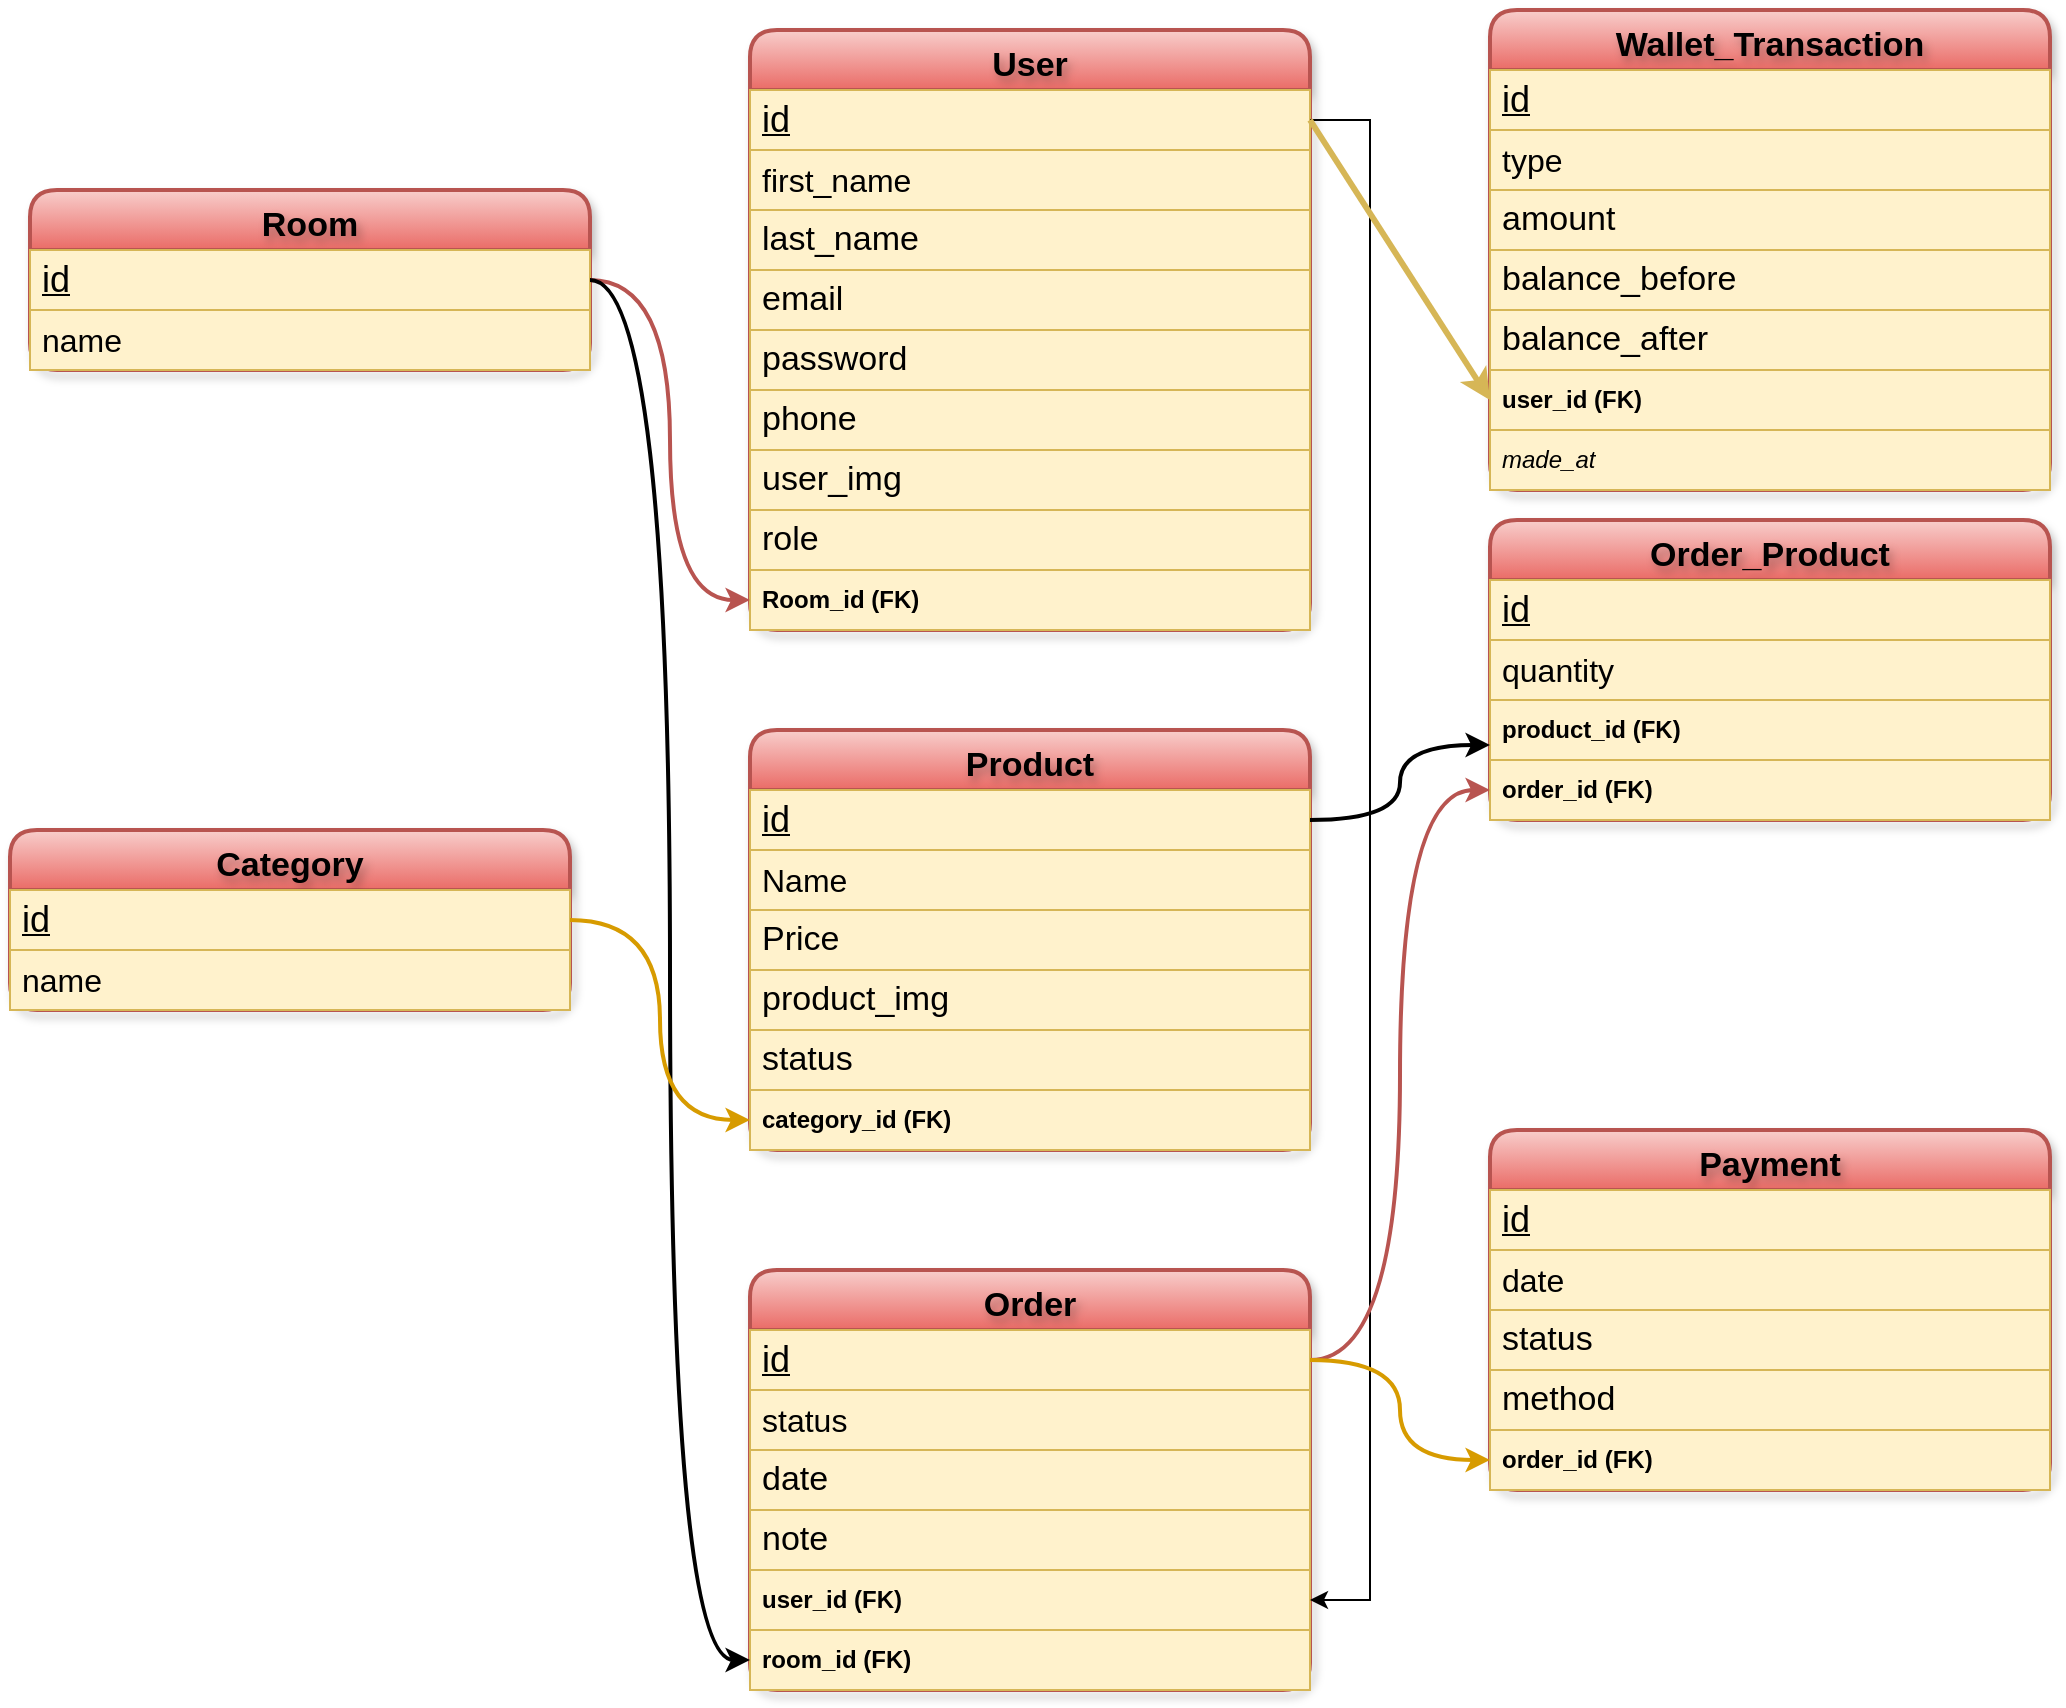 <mxfile version="26.0.14">
  <diagram name="Page-1" id="XCLP3iwug7xY9eBpBQR5">
    <mxGraphModel dx="2617" dy="693" grid="1" gridSize="10" guides="1" tooltips="1" connect="1" arrows="1" fold="1" page="1" pageScale="1" pageWidth="850" pageHeight="1100" math="0" shadow="0">
      <root>
        <mxCell id="0" />
        <mxCell id="1" parent="0" />
        <mxCell id="fUT23RtCe5cPwZf2VjJ1-1" value="User" style="swimlane;fontStyle=1;childLayout=stackLayout;horizontal=1;startSize=30;horizontalStack=0;resizeParent=1;resizeParentMax=0;resizeLast=0;collapsible=1;marginBottom=0;whiteSpace=wrap;html=1;fillColor=#f8cecc;strokeColor=#b85450;strokeWidth=2;shadow=1;glass=0;rounded=1;gradientColor=#ea6b66;fontSize=17;labelBackgroundColor=none;textShadow=1;verticalAlign=bottom;" parent="1" vertex="1">
          <mxGeometry x="130" y="120" width="280" height="300" as="geometry" />
        </mxCell>
        <mxCell id="fUT23RtCe5cPwZf2VjJ1-2" value="&lt;font style=&quot;font-size: 18px;&quot;&gt;&lt;u&gt;id&lt;/u&gt;&lt;/font&gt;" style="text;strokeColor=#d6b656;fillColor=#fff2cc;align=left;verticalAlign=middle;spacingLeft=4;spacingRight=4;overflow=hidden;points=[[0,0.5],[1,0.5]];portConstraint=eastwest;rotatable=0;whiteSpace=wrap;html=1;" parent="fUT23RtCe5cPwZf2VjJ1-1" vertex="1">
          <mxGeometry y="30" width="280" height="30" as="geometry" />
        </mxCell>
        <mxCell id="fUT23RtCe5cPwZf2VjJ1-3" value="&lt;font style=&quot;font-size: 16px;&quot;&gt;first_name&lt;/font&gt;" style="text;strokeColor=#d6b656;fillColor=#fff2cc;align=left;verticalAlign=middle;spacingLeft=4;spacingRight=4;overflow=hidden;points=[[0,0.5],[1,0.5]];portConstraint=eastwest;rotatable=0;whiteSpace=wrap;html=1;fillStyle=auto;" parent="fUT23RtCe5cPwZf2VjJ1-1" vertex="1">
          <mxGeometry y="60" width="280" height="30" as="geometry" />
        </mxCell>
        <mxCell id="fUT23RtCe5cPwZf2VjJ1-4" value="&lt;font style=&quot;font-size: 17px;&quot;&gt;last_name&lt;/font&gt;" style="text;strokeColor=#d6b656;fillColor=#fff2cc;align=left;verticalAlign=middle;spacingLeft=4;spacingRight=4;overflow=hidden;points=[[0,0.5],[1,0.5]];portConstraint=eastwest;rotatable=0;whiteSpace=wrap;html=1;" parent="fUT23RtCe5cPwZf2VjJ1-1" vertex="1">
          <mxGeometry y="90" width="280" height="30" as="geometry" />
        </mxCell>
        <mxCell id="fUT23RtCe5cPwZf2VjJ1-12" value="&lt;span style=&quot;font-size: 17px;&quot;&gt;email&lt;/span&gt;" style="text;strokeColor=#d6b656;fillColor=#fff2cc;align=left;verticalAlign=middle;spacingLeft=4;spacingRight=4;overflow=hidden;points=[[0,0.5],[1,0.5]];portConstraint=eastwest;rotatable=0;whiteSpace=wrap;html=1;" parent="fUT23RtCe5cPwZf2VjJ1-1" vertex="1">
          <mxGeometry y="120" width="280" height="30" as="geometry" />
        </mxCell>
        <mxCell id="fUT23RtCe5cPwZf2VjJ1-13" value="&lt;span style=&quot;font-size: 17px;&quot;&gt;password&lt;/span&gt;" style="text;strokeColor=#d6b656;fillColor=#fff2cc;align=left;verticalAlign=middle;spacingLeft=4;spacingRight=4;overflow=hidden;points=[[0,0.5],[1,0.5]];portConstraint=eastwest;rotatable=0;whiteSpace=wrap;html=1;" parent="fUT23RtCe5cPwZf2VjJ1-1" vertex="1">
          <mxGeometry y="150" width="280" height="30" as="geometry" />
        </mxCell>
        <mxCell id="fUT23RtCe5cPwZf2VjJ1-14" value="&lt;span style=&quot;font-size: 17px;&quot;&gt;phone&lt;/span&gt;" style="text;strokeColor=#d6b656;fillColor=#fff2cc;align=left;verticalAlign=middle;spacingLeft=4;spacingRight=4;overflow=hidden;points=[[0,0.5],[1,0.5]];portConstraint=eastwest;rotatable=0;whiteSpace=wrap;html=1;" parent="fUT23RtCe5cPwZf2VjJ1-1" vertex="1">
          <mxGeometry y="180" width="280" height="30" as="geometry" />
        </mxCell>
        <mxCell id="fUT23RtCe5cPwZf2VjJ1-68" value="&lt;span style=&quot;font-size: 17px;&quot;&gt;user_img&lt;/span&gt;" style="text;strokeColor=#d6b656;fillColor=#fff2cc;align=left;verticalAlign=middle;spacingLeft=4;spacingRight=4;overflow=hidden;points=[[0,0.5],[1,0.5]];portConstraint=eastwest;rotatable=0;whiteSpace=wrap;html=1;" parent="fUT23RtCe5cPwZf2VjJ1-1" vertex="1">
          <mxGeometry y="210" width="280" height="30" as="geometry" />
        </mxCell>
        <mxCell id="fUT23RtCe5cPwZf2VjJ1-16" value="&lt;span style=&quot;font-size: 17px;&quot;&gt;role&lt;/span&gt;" style="text;strokeColor=#d6b656;fillColor=#fff2cc;align=left;verticalAlign=middle;spacingLeft=4;spacingRight=4;overflow=hidden;points=[[0,0.5],[1,0.5]];portConstraint=eastwest;rotatable=0;whiteSpace=wrap;html=1;" parent="fUT23RtCe5cPwZf2VjJ1-1" vertex="1">
          <mxGeometry y="240" width="280" height="30" as="geometry" />
        </mxCell>
        <mxCell id="fUT23RtCe5cPwZf2VjJ1-66" value="&lt;b&gt;Room_id (FK)&lt;/b&gt;" style="text;strokeColor=#d6b656;fillColor=#fff2cc;align=left;verticalAlign=middle;spacingLeft=4;spacingRight=4;overflow=hidden;points=[[0,0.5],[1,0.5]];portConstraint=eastwest;rotatable=0;whiteSpace=wrap;html=1;" parent="fUT23RtCe5cPwZf2VjJ1-1" vertex="1">
          <mxGeometry y="270" width="280" height="30" as="geometry" />
        </mxCell>
        <mxCell id="fUT23RtCe5cPwZf2VjJ1-17" value="Product" style="swimlane;fontStyle=1;childLayout=stackLayout;horizontal=1;startSize=30;horizontalStack=0;resizeParent=1;resizeParentMax=0;resizeLast=0;collapsible=1;marginBottom=0;whiteSpace=wrap;html=1;fillColor=#f8cecc;strokeColor=#b85450;strokeWidth=2;shadow=1;glass=0;rounded=1;gradientColor=#ea6b66;fontSize=17;labelBackgroundColor=none;textShadow=1;verticalAlign=bottom;" parent="1" vertex="1">
          <mxGeometry x="130" y="470" width="280" height="210" as="geometry" />
        </mxCell>
        <mxCell id="fUT23RtCe5cPwZf2VjJ1-18" value="&lt;font style=&quot;font-size: 18px;&quot;&gt;&lt;u&gt;id&lt;/u&gt;&lt;/font&gt;" style="text;strokeColor=#d6b656;fillColor=#fff2cc;align=left;verticalAlign=middle;spacingLeft=4;spacingRight=4;overflow=hidden;points=[[0,0.5],[1,0.5]];portConstraint=eastwest;rotatable=0;whiteSpace=wrap;html=1;" parent="fUT23RtCe5cPwZf2VjJ1-17" vertex="1">
          <mxGeometry y="30" width="280" height="30" as="geometry" />
        </mxCell>
        <mxCell id="fUT23RtCe5cPwZf2VjJ1-19" value="&lt;font style=&quot;font-size: 16px;&quot;&gt;Name&lt;/font&gt;" style="text;strokeColor=#d6b656;fillColor=#fff2cc;align=left;verticalAlign=middle;spacingLeft=4;spacingRight=4;overflow=hidden;points=[[0,0.5],[1,0.5]];portConstraint=eastwest;rotatable=0;whiteSpace=wrap;html=1;fillStyle=auto;" parent="fUT23RtCe5cPwZf2VjJ1-17" vertex="1">
          <mxGeometry y="60" width="280" height="30" as="geometry" />
        </mxCell>
        <mxCell id="fUT23RtCe5cPwZf2VjJ1-20" value="&lt;font style=&quot;font-size: 17px;&quot;&gt;Price&lt;/font&gt;" style="text;strokeColor=#d6b656;fillColor=#fff2cc;align=left;verticalAlign=middle;spacingLeft=4;spacingRight=4;overflow=hidden;points=[[0,0.5],[1,0.5]];portConstraint=eastwest;rotatable=0;whiteSpace=wrap;html=1;" parent="fUT23RtCe5cPwZf2VjJ1-17" vertex="1">
          <mxGeometry y="90" width="280" height="30" as="geometry" />
        </mxCell>
        <mxCell id="fUT23RtCe5cPwZf2VjJ1-21" value="&lt;span style=&quot;font-size: 17px;&quot;&gt;product_img&lt;/span&gt;" style="text;strokeColor=#d6b656;fillColor=#fff2cc;align=left;verticalAlign=middle;spacingLeft=4;spacingRight=4;overflow=hidden;points=[[0,0.5],[1,0.5]];portConstraint=eastwest;rotatable=0;whiteSpace=wrap;html=1;" parent="fUT23RtCe5cPwZf2VjJ1-17" vertex="1">
          <mxGeometry y="120" width="280" height="30" as="geometry" />
        </mxCell>
        <mxCell id="fUT23RtCe5cPwZf2VjJ1-22" value="&lt;span style=&quot;font-size: 17px;&quot;&gt;status&lt;/span&gt;" style="text;strokeColor=#d6b656;fillColor=#fff2cc;align=left;verticalAlign=middle;spacingLeft=4;spacingRight=4;overflow=hidden;points=[[0,0.5],[1,0.5]];portConstraint=eastwest;rotatable=0;whiteSpace=wrap;html=1;" parent="fUT23RtCe5cPwZf2VjJ1-17" vertex="1">
          <mxGeometry y="150" width="280" height="30" as="geometry" />
        </mxCell>
        <mxCell id="fUT23RtCe5cPwZf2VjJ1-76" value="&lt;b&gt;category_id (FK)&lt;/b&gt;" style="text;strokeColor=#d6b656;fillColor=#fff2cc;align=left;verticalAlign=middle;spacingLeft=4;spacingRight=4;overflow=hidden;points=[[0,0.5],[1,0.5]];portConstraint=eastwest;rotatable=0;whiteSpace=wrap;html=1;" parent="fUT23RtCe5cPwZf2VjJ1-17" vertex="1">
          <mxGeometry y="180" width="280" height="30" as="geometry" />
        </mxCell>
        <mxCell id="fUT23RtCe5cPwZf2VjJ1-28" value="Order" style="swimlane;fontStyle=1;childLayout=stackLayout;horizontal=1;startSize=30;horizontalStack=0;resizeParent=1;resizeParentMax=0;resizeLast=0;collapsible=1;marginBottom=0;whiteSpace=wrap;html=1;fillColor=#f8cecc;strokeColor=#b85450;strokeWidth=2;shadow=1;glass=0;rounded=1;gradientColor=#ea6b66;fontSize=17;labelBackgroundColor=none;textShadow=1;verticalAlign=bottom;" parent="1" vertex="1">
          <mxGeometry x="130" y="740" width="280" height="210" as="geometry" />
        </mxCell>
        <mxCell id="fUT23RtCe5cPwZf2VjJ1-29" value="&lt;font style=&quot;font-size: 18px;&quot;&gt;&lt;u&gt;id&lt;/u&gt;&lt;/font&gt;" style="text;strokeColor=#d6b656;fillColor=#fff2cc;align=left;verticalAlign=middle;spacingLeft=4;spacingRight=4;overflow=hidden;points=[[0,0.5],[1,0.5]];portConstraint=eastwest;rotatable=0;whiteSpace=wrap;html=1;" parent="fUT23RtCe5cPwZf2VjJ1-28" vertex="1">
          <mxGeometry y="30" width="280" height="30" as="geometry" />
        </mxCell>
        <mxCell id="fUT23RtCe5cPwZf2VjJ1-30" value="&lt;font style=&quot;font-size: 16px;&quot;&gt;status&lt;/font&gt;" style="text;strokeColor=#d6b656;fillColor=#fff2cc;align=left;verticalAlign=middle;spacingLeft=4;spacingRight=4;overflow=hidden;points=[[0,0.5],[1,0.5]];portConstraint=eastwest;rotatable=0;whiteSpace=wrap;html=1;fillStyle=auto;" parent="fUT23RtCe5cPwZf2VjJ1-28" vertex="1">
          <mxGeometry y="60" width="280" height="30" as="geometry" />
        </mxCell>
        <mxCell id="fUT23RtCe5cPwZf2VjJ1-31" value="&lt;font style=&quot;font-size: 17px;&quot;&gt;date&lt;/font&gt;" style="text;strokeColor=#d6b656;fillColor=#fff2cc;align=left;verticalAlign=middle;spacingLeft=4;spacingRight=4;overflow=hidden;points=[[0,0.5],[1,0.5]];portConstraint=eastwest;rotatable=0;whiteSpace=wrap;html=1;" parent="fUT23RtCe5cPwZf2VjJ1-28" vertex="1">
          <mxGeometry y="90" width="280" height="30" as="geometry" />
        </mxCell>
        <mxCell id="fUT23RtCe5cPwZf2VjJ1-32" value="&lt;span style=&quot;font-size: 17px;&quot;&gt;note&lt;/span&gt;" style="text;strokeColor=#d6b656;fillColor=#fff2cc;align=left;verticalAlign=middle;spacingLeft=4;spacingRight=4;overflow=hidden;points=[[0,0.5],[1,0.5]];portConstraint=eastwest;rotatable=0;whiteSpace=wrap;html=1;" parent="fUT23RtCe5cPwZf2VjJ1-28" vertex="1">
          <mxGeometry y="120" width="280" height="30" as="geometry" />
        </mxCell>
        <mxCell id="fUT23RtCe5cPwZf2VjJ1-70" value="&lt;b&gt;user_id (FK)&lt;/b&gt;" style="text;strokeColor=#d6b656;fillColor=#fff2cc;align=left;verticalAlign=middle;spacingLeft=4;spacingRight=4;overflow=hidden;points=[[0,0.5],[1,0.5]];portConstraint=eastwest;rotatable=0;whiteSpace=wrap;html=1;" parent="fUT23RtCe5cPwZf2VjJ1-28" vertex="1">
          <mxGeometry y="150" width="280" height="30" as="geometry" />
        </mxCell>
        <mxCell id="fUT23RtCe5cPwZf2VjJ1-74" value="&lt;b&gt;room_id (FK)&lt;/b&gt;" style="text;strokeColor=#d6b656;fillColor=#fff2cc;align=left;verticalAlign=middle;spacingLeft=4;spacingRight=4;overflow=hidden;points=[[0,0.5],[1,0.5]];portConstraint=eastwest;rotatable=0;whiteSpace=wrap;html=1;" parent="fUT23RtCe5cPwZf2VjJ1-28" vertex="1">
          <mxGeometry y="180" width="280" height="30" as="geometry" />
        </mxCell>
        <mxCell id="fUT23RtCe5cPwZf2VjJ1-34" value="Category" style="swimlane;fontStyle=1;childLayout=stackLayout;horizontal=1;startSize=30;horizontalStack=0;resizeParent=1;resizeParentMax=0;resizeLast=0;collapsible=1;marginBottom=0;whiteSpace=wrap;html=1;fillColor=#f8cecc;strokeColor=#b85450;strokeWidth=2;shadow=1;glass=0;rounded=1;gradientColor=#ea6b66;fontSize=17;labelBackgroundColor=none;textShadow=1;verticalAlign=bottom;" parent="1" vertex="1">
          <mxGeometry x="-240" y="520" width="280" height="90" as="geometry" />
        </mxCell>
        <mxCell id="fUT23RtCe5cPwZf2VjJ1-35" value="&lt;font style=&quot;font-size: 18px;&quot;&gt;&lt;u&gt;id&lt;/u&gt;&lt;/font&gt;" style="text;strokeColor=#d6b656;fillColor=#fff2cc;align=left;verticalAlign=middle;spacingLeft=4;spacingRight=4;overflow=hidden;points=[[0,0.5],[1,0.5]];portConstraint=eastwest;rotatable=0;whiteSpace=wrap;html=1;" parent="fUT23RtCe5cPwZf2VjJ1-34" vertex="1">
          <mxGeometry y="30" width="280" height="30" as="geometry" />
        </mxCell>
        <mxCell id="fUT23RtCe5cPwZf2VjJ1-36" value="&lt;font style=&quot;font-size: 16px;&quot;&gt;name&lt;/font&gt;" style="text;strokeColor=#d6b656;fillColor=#fff2cc;align=left;verticalAlign=middle;spacingLeft=4;spacingRight=4;overflow=hidden;points=[[0,0.5],[1,0.5]];portConstraint=eastwest;rotatable=0;whiteSpace=wrap;html=1;fillStyle=auto;" parent="fUT23RtCe5cPwZf2VjJ1-34" vertex="1">
          <mxGeometry y="60" width="280" height="30" as="geometry" />
        </mxCell>
        <mxCell id="fUT23RtCe5cPwZf2VjJ1-39" value="Room" style="swimlane;fontStyle=1;childLayout=stackLayout;horizontal=1;startSize=30;horizontalStack=0;resizeParent=1;resizeParentMax=0;resizeLast=0;collapsible=1;marginBottom=0;whiteSpace=wrap;html=1;fillColor=#f8cecc;strokeColor=#b85450;strokeWidth=2;shadow=1;glass=0;rounded=1;gradientColor=#ea6b66;fontSize=17;labelBackgroundColor=none;textShadow=1;verticalAlign=bottom;" parent="1" vertex="1">
          <mxGeometry x="-230" y="200" width="280" height="90" as="geometry" />
        </mxCell>
        <mxCell id="fUT23RtCe5cPwZf2VjJ1-40" value="&lt;font style=&quot;font-size: 18px;&quot;&gt;&lt;u&gt;id&lt;/u&gt;&lt;/font&gt;" style="text;strokeColor=#d6b656;fillColor=#fff2cc;align=left;verticalAlign=middle;spacingLeft=4;spacingRight=4;overflow=hidden;points=[[0,0.5],[1,0.5]];portConstraint=eastwest;rotatable=0;whiteSpace=wrap;html=1;" parent="fUT23RtCe5cPwZf2VjJ1-39" vertex="1">
          <mxGeometry y="30" width="280" height="30" as="geometry" />
        </mxCell>
        <mxCell id="fUT23RtCe5cPwZf2VjJ1-41" value="&lt;font style=&quot;font-size: 16px;&quot;&gt;name&lt;/font&gt;" style="text;strokeColor=#d6b656;fillColor=#fff2cc;align=left;verticalAlign=middle;spacingLeft=4;spacingRight=4;overflow=hidden;points=[[0,0.5],[1,0.5]];portConstraint=eastwest;rotatable=0;whiteSpace=wrap;html=1;fillStyle=auto;" parent="fUT23RtCe5cPwZf2VjJ1-39" vertex="1">
          <mxGeometry y="60" width="280" height="30" as="geometry" />
        </mxCell>
        <mxCell id="fUT23RtCe5cPwZf2VjJ1-48" value="Payment" style="swimlane;fontStyle=1;childLayout=stackLayout;horizontal=1;startSize=30;horizontalStack=0;resizeParent=1;resizeParentMax=0;resizeLast=0;collapsible=1;marginBottom=0;whiteSpace=wrap;html=1;fillColor=#f8cecc;strokeColor=#b85450;strokeWidth=2;shadow=1;glass=0;rounded=1;gradientColor=#ea6b66;fontSize=17;labelBackgroundColor=none;textShadow=1;verticalAlign=bottom;" parent="1" vertex="1">
          <mxGeometry x="500" y="670" width="280" height="180" as="geometry" />
        </mxCell>
        <mxCell id="fUT23RtCe5cPwZf2VjJ1-49" value="&lt;font style=&quot;font-size: 18px;&quot;&gt;&lt;u&gt;id&lt;/u&gt;&lt;/font&gt;" style="text;strokeColor=#d6b656;fillColor=#fff2cc;align=left;verticalAlign=middle;spacingLeft=4;spacingRight=4;overflow=hidden;points=[[0,0.5],[1,0.5]];portConstraint=eastwest;rotatable=0;whiteSpace=wrap;html=1;" parent="fUT23RtCe5cPwZf2VjJ1-48" vertex="1">
          <mxGeometry y="30" width="280" height="30" as="geometry" />
        </mxCell>
        <mxCell id="fUT23RtCe5cPwZf2VjJ1-50" value="&lt;font style=&quot;font-size: 16px;&quot;&gt;date&lt;/font&gt;" style="text;strokeColor=#d6b656;fillColor=#fff2cc;align=left;verticalAlign=middle;spacingLeft=4;spacingRight=4;overflow=hidden;points=[[0,0.5],[1,0.5]];portConstraint=eastwest;rotatable=0;whiteSpace=wrap;html=1;fillStyle=auto;" parent="fUT23RtCe5cPwZf2VjJ1-48" vertex="1">
          <mxGeometry y="60" width="280" height="30" as="geometry" />
        </mxCell>
        <mxCell id="fUT23RtCe5cPwZf2VjJ1-51" value="&lt;font style=&quot;font-size: 17px;&quot;&gt;status&lt;/font&gt;" style="text;strokeColor=#d6b656;fillColor=#fff2cc;align=left;verticalAlign=middle;spacingLeft=4;spacingRight=4;overflow=hidden;points=[[0,0.5],[1,0.5]];portConstraint=eastwest;rotatable=0;whiteSpace=wrap;html=1;" parent="fUT23RtCe5cPwZf2VjJ1-48" vertex="1">
          <mxGeometry y="90" width="280" height="30" as="geometry" />
        </mxCell>
        <mxCell id="fUT23RtCe5cPwZf2VjJ1-52" value="&lt;span style=&quot;font-size: 17px;&quot;&gt;method&lt;/span&gt;" style="text;strokeColor=#d6b656;fillColor=#fff2cc;align=left;verticalAlign=middle;spacingLeft=4;spacingRight=4;overflow=hidden;points=[[0,0.5],[1,0.5]];portConstraint=eastwest;rotatable=0;whiteSpace=wrap;html=1;" parent="fUT23RtCe5cPwZf2VjJ1-48" vertex="1">
          <mxGeometry y="120" width="280" height="30" as="geometry" />
        </mxCell>
        <mxCell id="fUT23RtCe5cPwZf2VjJ1-86" value="&lt;b&gt;order_id (FK)&lt;/b&gt;" style="text;strokeColor=#d6b656;fillColor=#fff2cc;align=left;verticalAlign=middle;spacingLeft=4;spacingRight=4;overflow=hidden;points=[[0,0.5],[1,0.5]];portConstraint=eastwest;rotatable=0;whiteSpace=wrap;html=1;" parent="fUT23RtCe5cPwZf2VjJ1-48" vertex="1">
          <mxGeometry y="150" width="280" height="30" as="geometry" />
        </mxCell>
        <mxCell id="fUT23RtCe5cPwZf2VjJ1-57" value="Wallet_Transaction" style="swimlane;fontStyle=1;childLayout=stackLayout;horizontal=1;startSize=30;horizontalStack=0;resizeParent=1;resizeParentMax=0;resizeLast=0;collapsible=1;marginBottom=0;whiteSpace=wrap;html=1;fillColor=#f8cecc;strokeColor=#b85450;strokeWidth=2;shadow=1;glass=0;rounded=1;gradientColor=#ea6b66;fontSize=17;labelBackgroundColor=none;textShadow=1;verticalAlign=bottom;" parent="1" vertex="1">
          <mxGeometry x="500" y="110" width="280" height="240" as="geometry" />
        </mxCell>
        <mxCell id="fUT23RtCe5cPwZf2VjJ1-58" value="&lt;font style=&quot;font-size: 18px;&quot;&gt;&lt;u&gt;id&lt;/u&gt;&lt;/font&gt;" style="text;strokeColor=#d6b656;fillColor=#fff2cc;align=left;verticalAlign=middle;spacingLeft=4;spacingRight=4;overflow=hidden;points=[[0,0.5],[1,0.5]];portConstraint=eastwest;rotatable=0;whiteSpace=wrap;html=1;" parent="fUT23RtCe5cPwZf2VjJ1-57" vertex="1">
          <mxGeometry y="30" width="280" height="30" as="geometry" />
        </mxCell>
        <mxCell id="fUT23RtCe5cPwZf2VjJ1-59" value="&lt;font style=&quot;font-size: 16px;&quot;&gt;type&lt;/font&gt;" style="text;strokeColor=#d6b656;fillColor=#fff2cc;align=left;verticalAlign=middle;spacingLeft=4;spacingRight=4;overflow=hidden;points=[[0,0.5],[1,0.5]];portConstraint=eastwest;rotatable=0;whiteSpace=wrap;html=1;fillStyle=auto;" parent="fUT23RtCe5cPwZf2VjJ1-57" vertex="1">
          <mxGeometry y="60" width="280" height="30" as="geometry" />
        </mxCell>
        <mxCell id="fUT23RtCe5cPwZf2VjJ1-60" value="&lt;font style=&quot;font-size: 17px;&quot;&gt;amount&lt;/font&gt;" style="text;strokeColor=#d6b656;fillColor=#fff2cc;align=left;verticalAlign=middle;spacingLeft=4;spacingRight=4;overflow=hidden;points=[[0,0.5],[1,0.5]];portConstraint=eastwest;rotatable=0;whiteSpace=wrap;html=1;" parent="fUT23RtCe5cPwZf2VjJ1-57" vertex="1">
          <mxGeometry y="90" width="280" height="30" as="geometry" />
        </mxCell>
        <mxCell id="WcKQ3TxuClEvSnNjuLhm-4" value="&lt;span style=&quot;font-size: 17px;&quot;&gt;balance_before&lt;/span&gt;" style="text;strokeColor=#d6b656;fillColor=#fff2cc;align=left;verticalAlign=middle;spacingLeft=4;spacingRight=4;overflow=hidden;points=[[0,0.5],[1,0.5]];portConstraint=eastwest;rotatable=0;whiteSpace=wrap;html=1;" vertex="1" parent="fUT23RtCe5cPwZf2VjJ1-57">
          <mxGeometry y="120" width="280" height="30" as="geometry" />
        </mxCell>
        <mxCell id="WcKQ3TxuClEvSnNjuLhm-3" value="&lt;span style=&quot;font-size: 17px;&quot;&gt;balance_after&lt;/span&gt;" style="text;strokeColor=#d6b656;fillColor=#fff2cc;align=left;verticalAlign=middle;spacingLeft=4;spacingRight=4;overflow=hidden;points=[[0,0.5],[1,0.5]];portConstraint=eastwest;rotatable=0;whiteSpace=wrap;html=1;" vertex="1" parent="fUT23RtCe5cPwZf2VjJ1-57">
          <mxGeometry y="150" width="280" height="30" as="geometry" />
        </mxCell>
        <mxCell id="fUT23RtCe5cPwZf2VjJ1-72" value="&lt;b&gt;user_id (FK)&lt;/b&gt;" style="text;strokeColor=#d6b656;fillColor=#fff2cc;align=left;verticalAlign=middle;spacingLeft=4;spacingRight=4;overflow=hidden;points=[[0,0.5],[1,0.5]];portConstraint=eastwest;rotatable=0;whiteSpace=wrap;html=1;" parent="fUT23RtCe5cPwZf2VjJ1-57" vertex="1">
          <mxGeometry y="180" width="280" height="30" as="geometry" />
        </mxCell>
        <mxCell id="WcKQ3TxuClEvSnNjuLhm-1" value="&lt;i&gt;made_at&lt;/i&gt;" style="text;strokeColor=#d6b656;fillColor=#fff2cc;align=left;verticalAlign=middle;spacingLeft=4;spacingRight=4;overflow=hidden;points=[[0,0.5],[1,0.5]];portConstraint=eastwest;rotatable=0;whiteSpace=wrap;html=1;" vertex="1" parent="fUT23RtCe5cPwZf2VjJ1-57">
          <mxGeometry y="210" width="280" height="30" as="geometry" />
        </mxCell>
        <mxCell id="fUT23RtCe5cPwZf2VjJ1-67" style="edgeStyle=orthogonalEdgeStyle;rounded=0;orthogonalLoop=1;jettySize=auto;html=1;entryX=0;entryY=0.5;entryDx=0;entryDy=0;curved=1;strokeWidth=2;fillColor=#f8cecc;gradientColor=#ea6b66;strokeColor=#b85450;" parent="1" source="fUT23RtCe5cPwZf2VjJ1-40" target="fUT23RtCe5cPwZf2VjJ1-66" edge="1">
          <mxGeometry relative="1" as="geometry" />
        </mxCell>
        <mxCell id="fUT23RtCe5cPwZf2VjJ1-71" style="edgeStyle=orthogonalEdgeStyle;rounded=0;orthogonalLoop=1;jettySize=auto;html=1;entryX=1;entryY=0.5;entryDx=0;entryDy=0;" parent="1" source="fUT23RtCe5cPwZf2VjJ1-2" target="fUT23RtCe5cPwZf2VjJ1-70" edge="1">
          <mxGeometry relative="1" as="geometry">
            <Array as="points">
              <mxPoint x="440" y="165" />
              <mxPoint x="440" y="905" />
            </Array>
          </mxGeometry>
        </mxCell>
        <mxCell id="fUT23RtCe5cPwZf2VjJ1-73" style="rounded=0;orthogonalLoop=1;jettySize=auto;html=1;entryX=0;entryY=0.5;entryDx=0;entryDy=0;strokeWidth=3;exitX=1;exitY=0.5;exitDx=0;exitDy=0;fillColor=#fff2cc;gradientColor=#ffd966;strokeColor=#d6b656;" parent="1" source="fUT23RtCe5cPwZf2VjJ1-2" target="fUT23RtCe5cPwZf2VjJ1-72" edge="1">
          <mxGeometry relative="1" as="geometry" />
        </mxCell>
        <mxCell id="fUT23RtCe5cPwZf2VjJ1-75" style="edgeStyle=orthogonalEdgeStyle;rounded=0;orthogonalLoop=1;jettySize=auto;html=1;entryX=0;entryY=0.5;entryDx=0;entryDy=0;curved=1;strokeWidth=2;" parent="1" source="fUT23RtCe5cPwZf2VjJ1-40" target="fUT23RtCe5cPwZf2VjJ1-74" edge="1">
          <mxGeometry relative="1" as="geometry" />
        </mxCell>
        <mxCell id="fUT23RtCe5cPwZf2VjJ1-77" style="edgeStyle=orthogonalEdgeStyle;rounded=0;orthogonalLoop=1;jettySize=auto;html=1;curved=1;strokeWidth=2;fillColor=#ffcd28;gradientColor=#ffa500;strokeColor=#d79b00;" parent="1" source="fUT23RtCe5cPwZf2VjJ1-35" target="fUT23RtCe5cPwZf2VjJ1-76" edge="1">
          <mxGeometry relative="1" as="geometry" />
        </mxCell>
        <mxCell id="fUT23RtCe5cPwZf2VjJ1-78" value="Order_Product" style="swimlane;fontStyle=1;childLayout=stackLayout;horizontal=1;startSize=30;horizontalStack=0;resizeParent=1;resizeParentMax=0;resizeLast=0;collapsible=1;marginBottom=0;whiteSpace=wrap;html=1;fillColor=#f8cecc;strokeColor=#b85450;strokeWidth=2;shadow=1;glass=0;rounded=1;gradientColor=#ea6b66;fontSize=17;labelBackgroundColor=none;textShadow=1;verticalAlign=bottom;" parent="1" vertex="1">
          <mxGeometry x="500" y="365" width="280" height="150" as="geometry" />
        </mxCell>
        <mxCell id="fUT23RtCe5cPwZf2VjJ1-79" value="&lt;font style=&quot;font-size: 18px;&quot;&gt;&lt;u&gt;id&lt;/u&gt;&lt;/font&gt;" style="text;strokeColor=#d6b656;fillColor=#fff2cc;align=left;verticalAlign=middle;spacingLeft=4;spacingRight=4;overflow=hidden;points=[[0,0.5],[1,0.5]];portConstraint=eastwest;rotatable=0;whiteSpace=wrap;html=1;" parent="fUT23RtCe5cPwZf2VjJ1-78" vertex="1">
          <mxGeometry y="30" width="280" height="30" as="geometry" />
        </mxCell>
        <mxCell id="fUT23RtCe5cPwZf2VjJ1-80" value="&lt;font style=&quot;font-size: 16px;&quot;&gt;quantity&lt;/font&gt;" style="text;strokeColor=#d6b656;fillColor=#fff2cc;align=left;verticalAlign=middle;spacingLeft=4;spacingRight=4;overflow=hidden;points=[[0,0.5],[1,0.5]];portConstraint=eastwest;rotatable=0;whiteSpace=wrap;html=1;fillStyle=auto;" parent="fUT23RtCe5cPwZf2VjJ1-78" vertex="1">
          <mxGeometry y="60" width="280" height="30" as="geometry" />
        </mxCell>
        <mxCell id="fUT23RtCe5cPwZf2VjJ1-81" value="&lt;b&gt;product_id (FK)&lt;/b&gt;" style="text;strokeColor=#d6b656;fillColor=#fff2cc;align=left;verticalAlign=middle;spacingLeft=4;spacingRight=4;overflow=hidden;points=[[0,0.5],[1,0.5]];portConstraint=eastwest;rotatable=0;whiteSpace=wrap;html=1;" parent="fUT23RtCe5cPwZf2VjJ1-78" vertex="1">
          <mxGeometry y="90" width="280" height="30" as="geometry" />
        </mxCell>
        <mxCell id="fUT23RtCe5cPwZf2VjJ1-82" value="&lt;b&gt;order_id (FK)&lt;/b&gt;" style="text;strokeColor=#d6b656;fillColor=#fff2cc;align=left;verticalAlign=middle;spacingLeft=4;spacingRight=4;overflow=hidden;points=[[0,0.5],[1,0.5]];portConstraint=eastwest;rotatable=0;whiteSpace=wrap;html=1;" parent="fUT23RtCe5cPwZf2VjJ1-78" vertex="1">
          <mxGeometry y="120" width="280" height="30" as="geometry" />
        </mxCell>
        <mxCell id="fUT23RtCe5cPwZf2VjJ1-87" style="edgeStyle=orthogonalEdgeStyle;rounded=0;orthogonalLoop=1;jettySize=auto;html=1;entryX=0;entryY=0.75;entryDx=0;entryDy=0;curved=1;strokeWidth=2;" parent="1" source="fUT23RtCe5cPwZf2VjJ1-18" target="fUT23RtCe5cPwZf2VjJ1-78" edge="1">
          <mxGeometry relative="1" as="geometry" />
        </mxCell>
        <mxCell id="fUT23RtCe5cPwZf2VjJ1-88" style="edgeStyle=orthogonalEdgeStyle;rounded=0;orthogonalLoop=1;jettySize=auto;html=1;entryX=0;entryY=0.5;entryDx=0;entryDy=0;curved=1;fillColor=#f8cecc;gradientColor=#ea6b66;strokeColor=#b85450;strokeWidth=2;" parent="1" source="fUT23RtCe5cPwZf2VjJ1-29" target="fUT23RtCe5cPwZf2VjJ1-82" edge="1">
          <mxGeometry relative="1" as="geometry" />
        </mxCell>
        <mxCell id="fUT23RtCe5cPwZf2VjJ1-89" style="edgeStyle=orthogonalEdgeStyle;rounded=0;orthogonalLoop=1;jettySize=auto;html=1;curved=1;fillColor=#ffcd28;gradientColor=#ffa500;strokeColor=#d79b00;strokeWidth=2;" parent="1" source="fUT23RtCe5cPwZf2VjJ1-29" target="fUT23RtCe5cPwZf2VjJ1-86" edge="1">
          <mxGeometry relative="1" as="geometry" />
        </mxCell>
      </root>
    </mxGraphModel>
  </diagram>
</mxfile>

